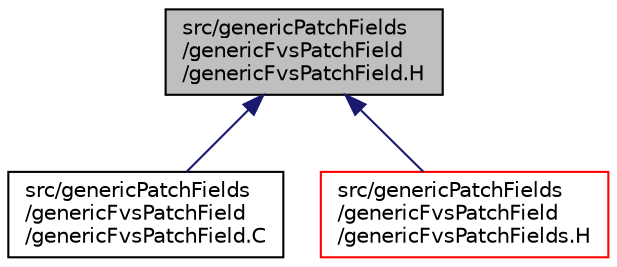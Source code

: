 digraph "src/genericPatchFields/genericFvsPatchField/genericFvsPatchField.H"
{
  bgcolor="transparent";
  edge [fontname="Helvetica",fontsize="10",labelfontname="Helvetica",labelfontsize="10"];
  node [fontname="Helvetica",fontsize="10",shape=record];
  Node1 [label="src/genericPatchFields\l/genericFvsPatchField\l/genericFvsPatchField.H",height=0.2,width=0.4,color="black", fillcolor="grey75", style="filled" fontcolor="black"];
  Node1 -> Node2 [dir="back",color="midnightblue",fontsize="10",style="solid",fontname="Helvetica"];
  Node2 [label="src/genericPatchFields\l/genericFvsPatchField\l/genericFvsPatchField.C",height=0.2,width=0.4,color="black",URL="$genericFvsPatchField_8C.html"];
  Node1 -> Node3 [dir="back",color="midnightblue",fontsize="10",style="solid",fontname="Helvetica"];
  Node3 [label="src/genericPatchFields\l/genericFvsPatchField\l/genericFvsPatchFields.H",height=0.2,width=0.4,color="red",URL="$genericFvsPatchFields_8H.html"];
}

